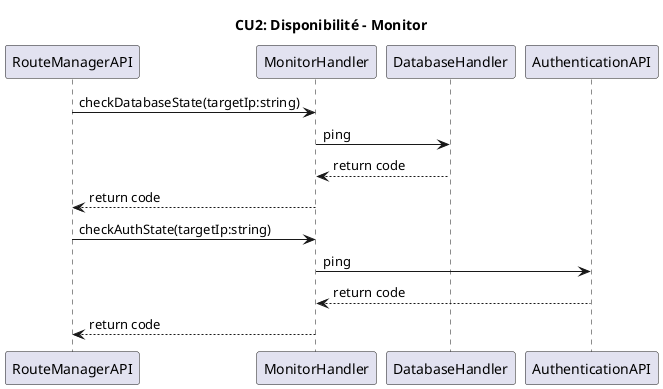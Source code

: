 @startuml
participant RouteManagerAPI as Route
participant MonitorHandler as Monitor
participant DatabaseHandler as DB
participant AuthenticationAPI as Auth

title CU2: Disponibilité - Monitor

Route -> Monitor: checkDatabaseState(targetIp:string)
Monitor -> DB: ping
DB --> Monitor: return code
Monitor --> Route: return code
Route -> Monitor: checkAuthState(targetIp:string)
Monitor -> Auth: ping
Auth --> Monitor: return code
Monitor --> Route: return code
@enduml